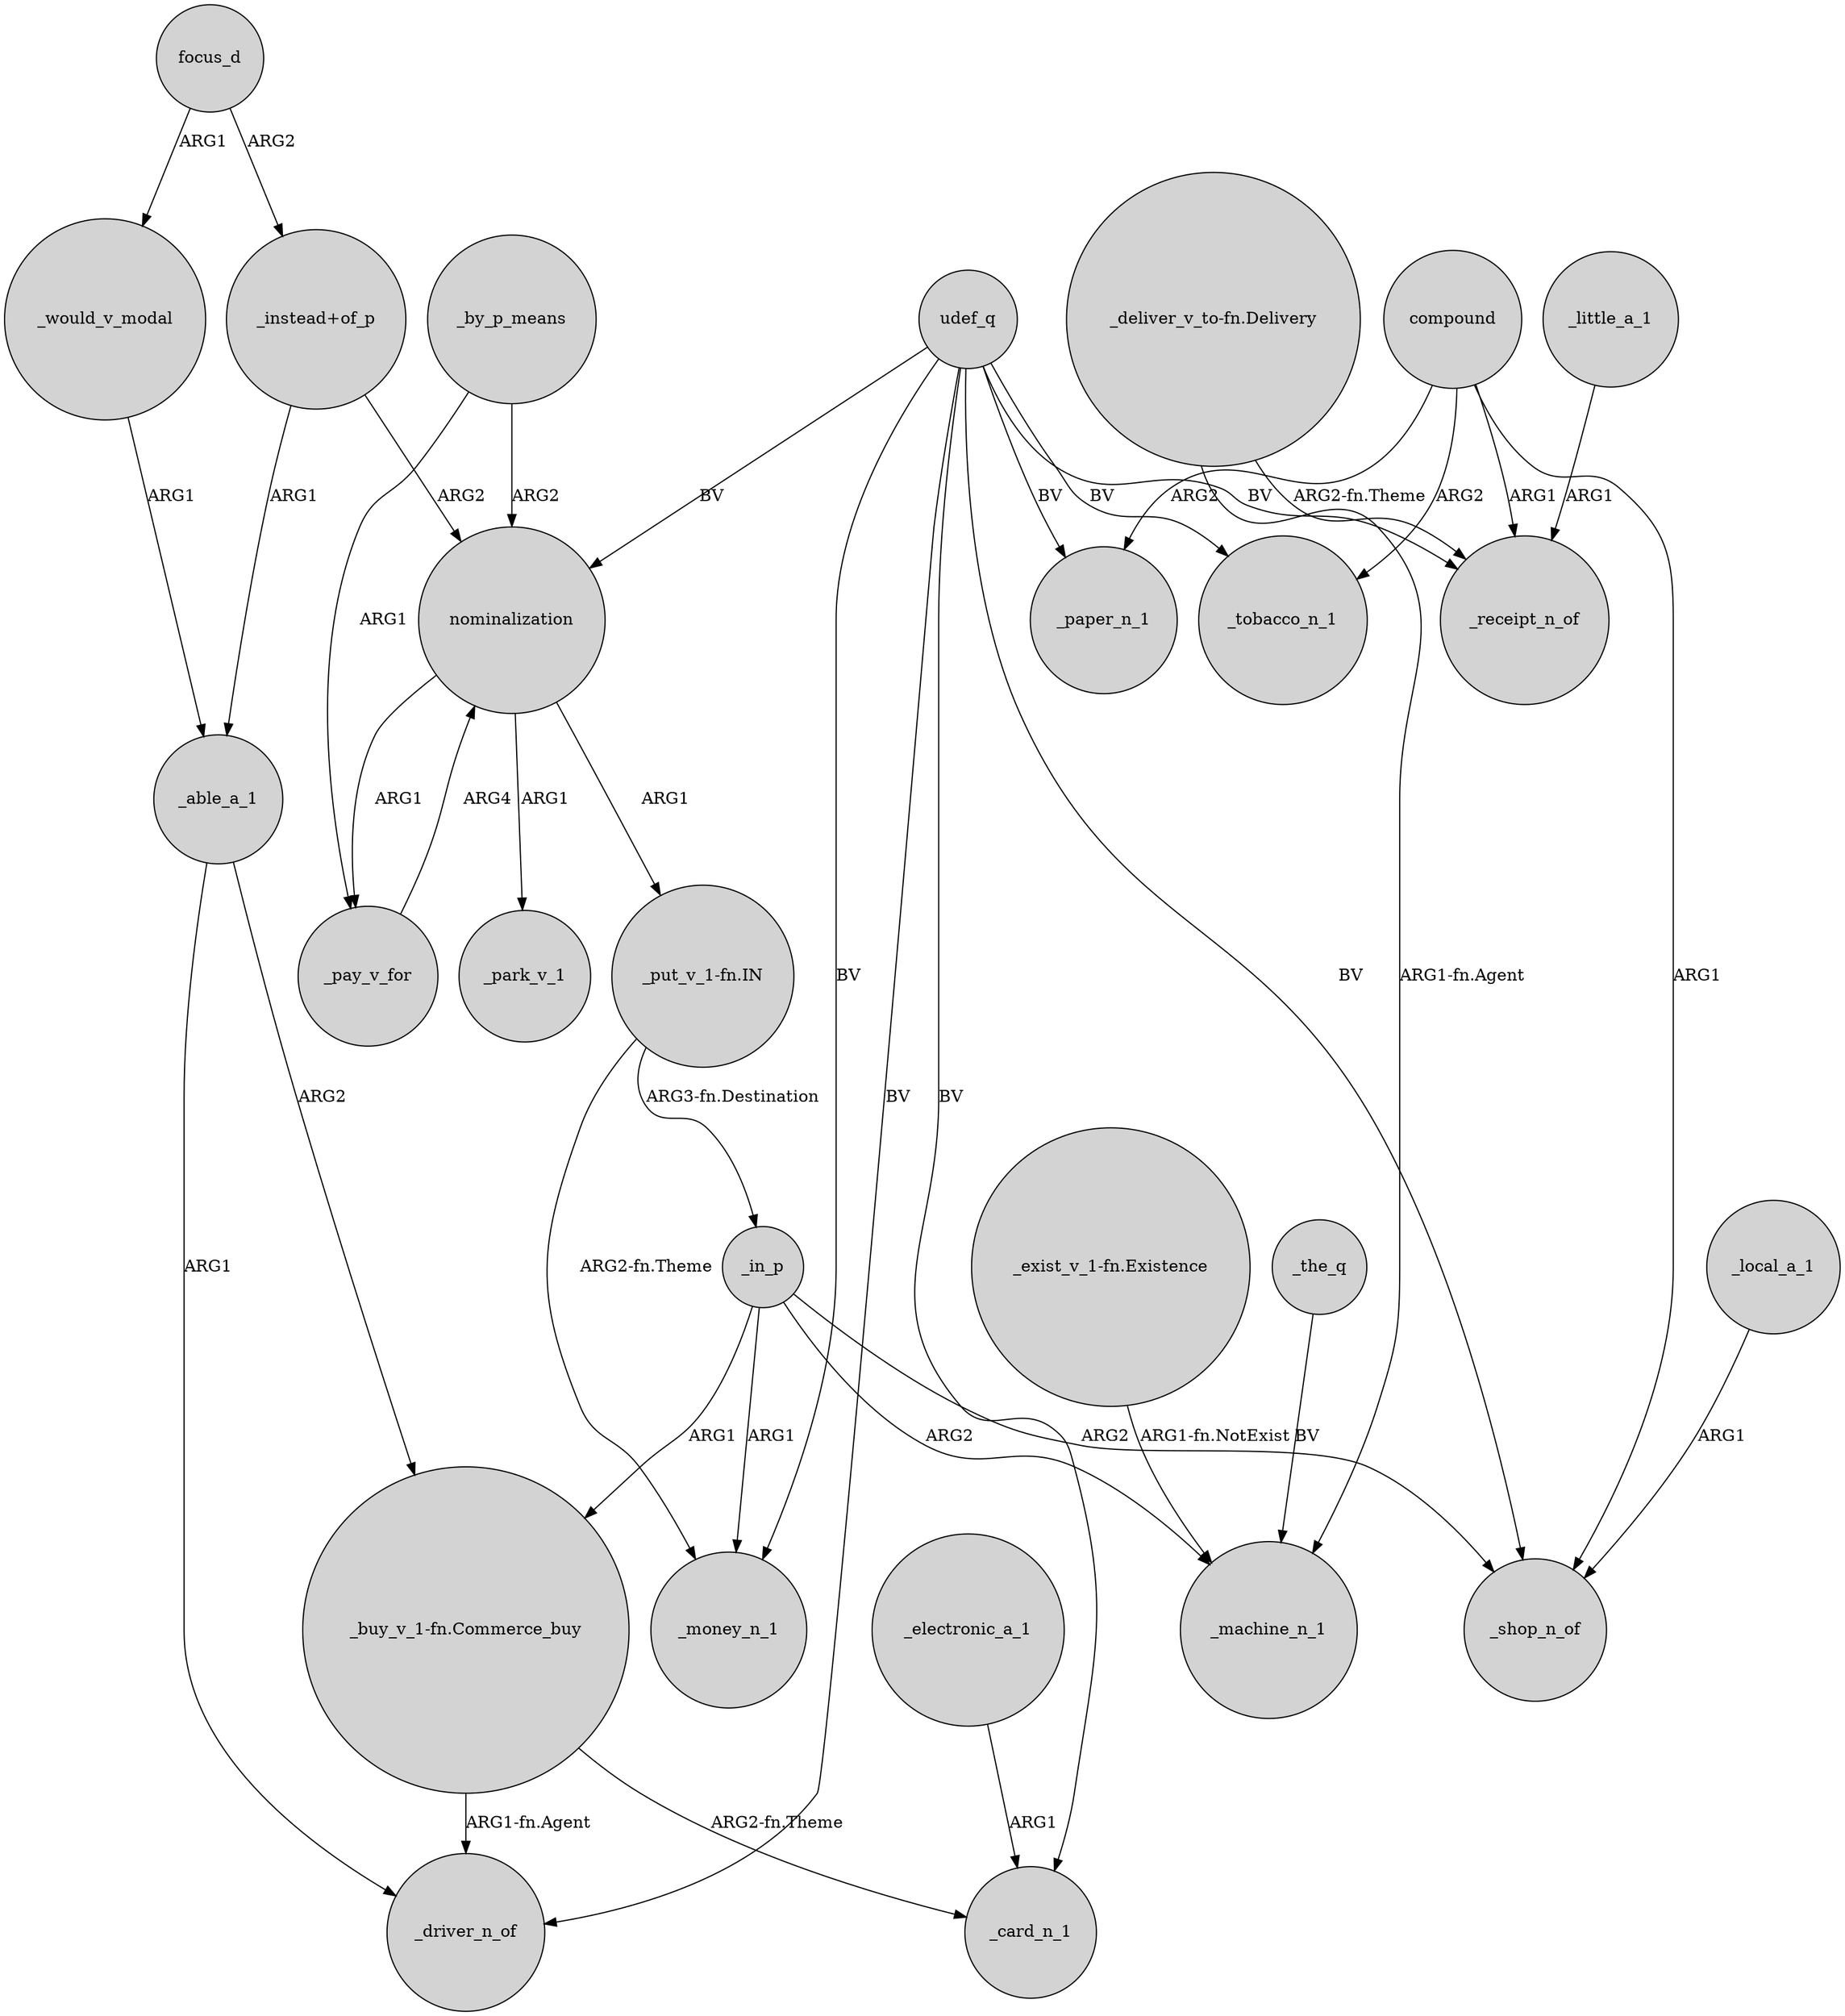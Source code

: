 digraph {
	node [shape=circle style=filled]
	udef_q -> _money_n_1 [label=BV]
	"_instead+of_p" -> _able_a_1 [label=ARG1]
	_by_p_means -> nominalization [label=ARG2]
	compound -> _tobacco_n_1 [label=ARG2]
	udef_q -> _receipt_n_of [label=BV]
	"_buy_v_1-fn.Commerce_buy" -> _card_n_1 [label="ARG2-fn.Theme"]
	_in_p -> _machine_n_1 [label=ARG2]
	_in_p -> "_buy_v_1-fn.Commerce_buy" [label=ARG1]
	compound -> _shop_n_of [label=ARG1]
	"_put_v_1-fn.IN" -> _in_p [label="ARG3-fn.Destination"]
	"_buy_v_1-fn.Commerce_buy" -> _driver_n_of [label="ARG1-fn.Agent"]
	_electronic_a_1 -> _card_n_1 [label=ARG1]
	"_instead+of_p" -> nominalization [label=ARG2]
	udef_q -> _card_n_1 [label=BV]
	_little_a_1 -> _receipt_n_of [label=ARG1]
	compound -> _receipt_n_of [label=ARG1]
	"_deliver_v_to-fn.Delivery" -> _receipt_n_of [label="ARG2-fn.Theme"]
	nominalization -> _pay_v_for [label=ARG1]
	_the_q -> _machine_n_1 [label=BV]
	focus_d -> "_instead+of_p" [label=ARG2]
	_would_v_modal -> _able_a_1 [label=ARG1]
	udef_q -> _shop_n_of [label=BV]
	_able_a_1 -> _driver_n_of [label=ARG1]
	compound -> _paper_n_1 [label=ARG2]
	udef_q -> _driver_n_of [label=BV]
	_able_a_1 -> "_buy_v_1-fn.Commerce_buy" [label=ARG2]
	_pay_v_for -> nominalization [label=ARG4]
	"_deliver_v_to-fn.Delivery" -> _machine_n_1 [label="ARG1-fn.Agent"]
	udef_q -> nominalization [label=BV]
	_local_a_1 -> _shop_n_of [label=ARG1]
	udef_q -> _tobacco_n_1 [label=BV]
	_in_p -> _shop_n_of [label=ARG2]
	udef_q -> _paper_n_1 [label=BV]
	_by_p_means -> _pay_v_for [label=ARG1]
	nominalization -> "_put_v_1-fn.IN" [label=ARG1]
	"_put_v_1-fn.IN" -> _money_n_1 [label="ARG2-fn.Theme"]
	_in_p -> _money_n_1 [label=ARG1]
	"_exist_v_1-fn.Existence" -> _machine_n_1 [label="ARG1-fn.NotExist"]
	focus_d -> _would_v_modal [label=ARG1]
	nominalization -> _park_v_1 [label=ARG1]
}
